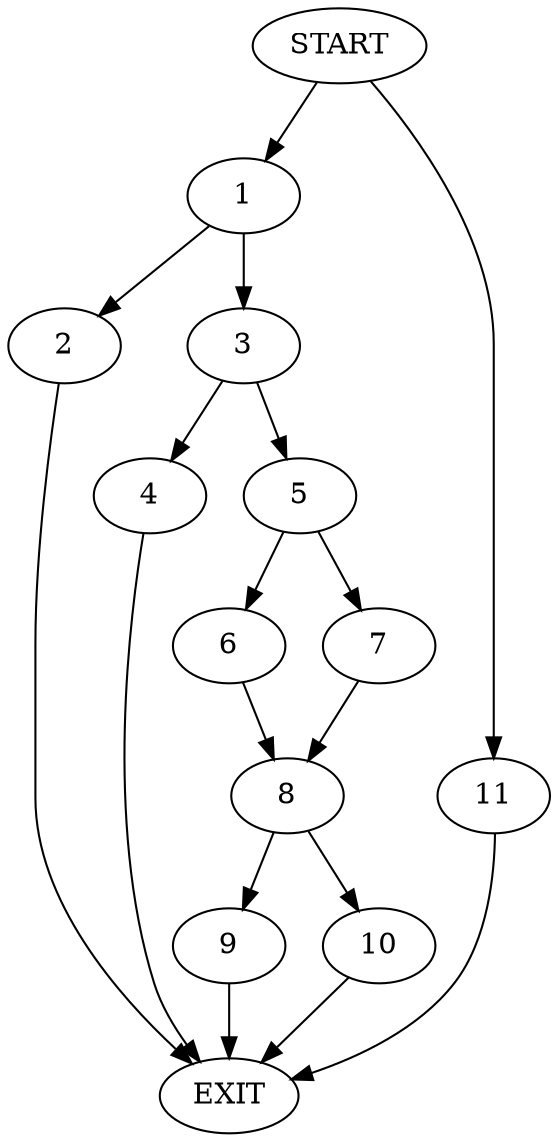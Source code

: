 digraph {
0 [label="START"]
12 [label="EXIT"]
0 -> 1
1 -> 2
1 -> 3
3 -> 4
3 -> 5
2 -> 12
5 -> 6
5 -> 7
4 -> 12
7 -> 8
6 -> 8
8 -> 9
8 -> 10
9 -> 12
10 -> 12
0 -> 11
11 -> 12
}
